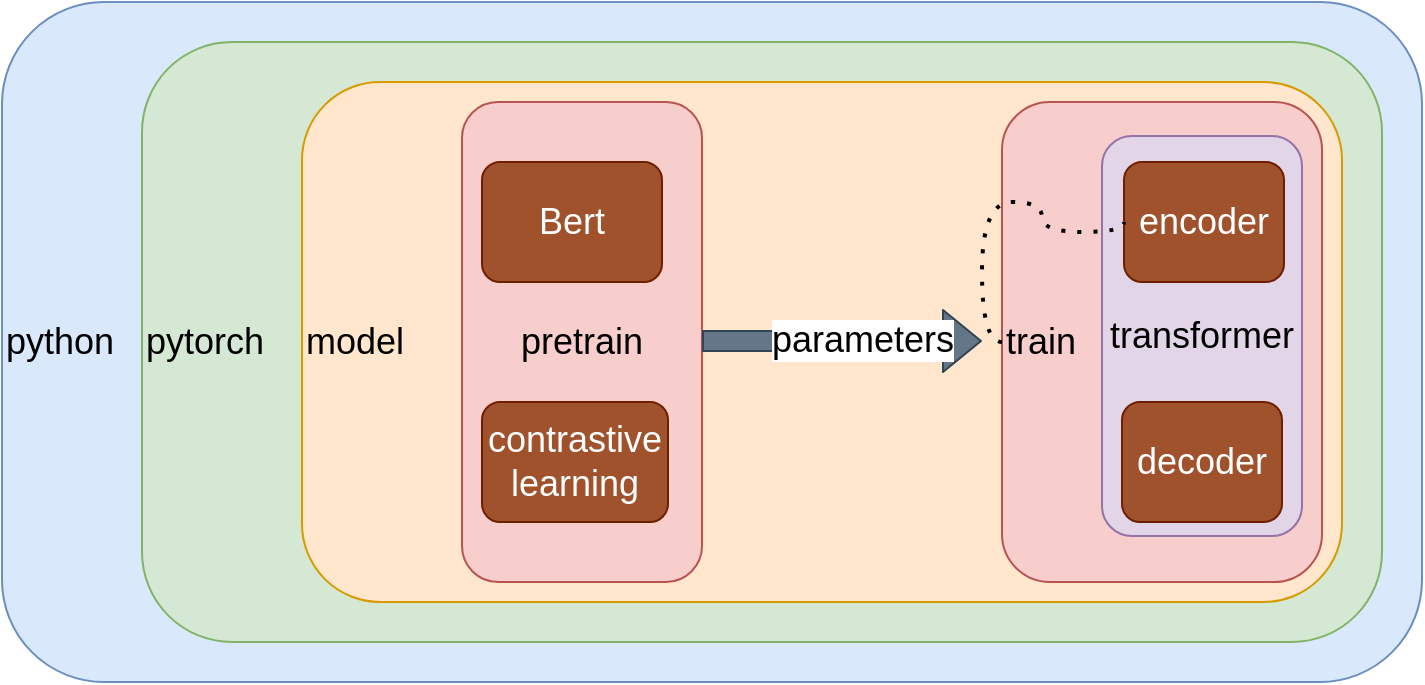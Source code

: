 <mxfile version="13.10.2" type="github">
  <diagram id="X80XuDM1KRZcs8Gzc-fh" name="Page-1">
    <mxGraphModel dx="1376" dy="778" grid="1" gridSize="10" guides="1" tooltips="1" connect="1" arrows="1" fold="1" page="1" pageScale="1" pageWidth="827" pageHeight="1169" math="0" shadow="0">
      <root>
        <mxCell id="0" />
        <mxCell id="1" parent="0" />
        <mxCell id="5vULzNjLKyb96BfEzUpu-2" value="&lt;font style=&quot;font-size: 18px&quot;&gt;python&lt;/font&gt;" style="rounded=1;whiteSpace=wrap;html=1;align=left;fillColor=#dae8fc;strokeColor=#6c8ebf;shadow=0;sketch=0;glass=0;" vertex="1" parent="1">
          <mxGeometry x="50" y="210" width="710" height="340" as="geometry" />
        </mxCell>
        <mxCell id="5vULzNjLKyb96BfEzUpu-3" value="&lt;font style=&quot;font-size: 18px&quot;&gt;pytorch&lt;/font&gt;" style="rounded=1;whiteSpace=wrap;html=1;align=left;fillColor=#d5e8d4;strokeColor=#82b366;" vertex="1" parent="1">
          <mxGeometry x="120" y="230" width="620" height="300" as="geometry" />
        </mxCell>
        <mxCell id="5vULzNjLKyb96BfEzUpu-4" value="&lt;font style=&quot;font-size: 18px&quot;&gt;model&lt;/font&gt;" style="rounded=1;whiteSpace=wrap;html=1;align=left;fillColor=#ffe6cc;strokeColor=#d79b00;" vertex="1" parent="1">
          <mxGeometry x="200" y="250" width="520" height="260" as="geometry" />
        </mxCell>
        <mxCell id="5vULzNjLKyb96BfEzUpu-6" value="&lt;font style=&quot;font-size: 18px&quot;&gt;pretrain&lt;/font&gt;" style="rounded=1;whiteSpace=wrap;html=1;fillColor=#f8cecc;strokeColor=#b85450;" vertex="1" parent="1">
          <mxGeometry x="280" y="260" width="120" height="240" as="geometry" />
        </mxCell>
        <mxCell id="5vULzNjLKyb96BfEzUpu-8" value="&lt;font style=&quot;font-size: 18px&quot;&gt;train&lt;/font&gt;" style="rounded=1;whiteSpace=wrap;html=1;align=left;fillColor=#f8cecc;strokeColor=#b85450;" vertex="1" parent="1">
          <mxGeometry x="550" y="260" width="160" height="240" as="geometry" />
        </mxCell>
        <mxCell id="5vULzNjLKyb96BfEzUpu-13" value="" style="shape=flexArrow;endArrow=classic;html=1;fillColor=#647687;strokeColor=#314354;" edge="1" parent="1">
          <mxGeometry width="50" height="50" relative="1" as="geometry">
            <mxPoint x="400" y="379.5" as="sourcePoint" />
            <mxPoint x="540" y="379.5" as="targetPoint" />
          </mxGeometry>
        </mxCell>
        <mxCell id="5vULzNjLKyb96BfEzUpu-14" value="&lt;font style=&quot;font-size: 18px&quot;&gt;parameters&lt;/font&gt;" style="edgeLabel;html=1;align=center;verticalAlign=middle;resizable=0;points=[];" vertex="1" connectable="0" parent="5vULzNjLKyb96BfEzUpu-13">
          <mxGeometry x="0.143" y="2" relative="1" as="geometry">
            <mxPoint y="1" as="offset" />
          </mxGeometry>
        </mxCell>
        <mxCell id="5vULzNjLKyb96BfEzUpu-15" value="&lt;font style=&quot;font-size: 18px&quot;&gt;Bert&lt;/font&gt;" style="rounded=1;whiteSpace=wrap;html=1;fillColor=#a0522d;strokeColor=#6D1F00;fontColor=#ffffff;" vertex="1" parent="1">
          <mxGeometry x="290" y="290" width="90" height="60" as="geometry" />
        </mxCell>
        <mxCell id="5vULzNjLKyb96BfEzUpu-16" value="&lt;font style=&quot;font-size: 18px&quot;&gt;contrastive learning&lt;/font&gt;" style="rounded=1;whiteSpace=wrap;html=1;fillColor=#a0522d;strokeColor=#6D1F00;fontColor=#ffffff;" vertex="1" parent="1">
          <mxGeometry x="290" y="410" width="93" height="60" as="geometry" />
        </mxCell>
        <mxCell id="5vULzNjLKyb96BfEzUpu-17" value="&lt;font style=&quot;font-size: 18px&quot;&gt;transformer&lt;/font&gt;" style="rounded=1;whiteSpace=wrap;html=1;fillColor=#e1d5e7;strokeColor=#9673a6;" vertex="1" parent="1">
          <mxGeometry x="600" y="277" width="100" height="200" as="geometry" />
        </mxCell>
        <mxCell id="5vULzNjLKyb96BfEzUpu-18" value="&lt;font style=&quot;font-size: 18px&quot;&gt;encoder&lt;/font&gt;" style="rounded=1;whiteSpace=wrap;html=1;fillColor=#a0522d;strokeColor=#6D1F00;fontColor=#ffffff;" vertex="1" parent="1">
          <mxGeometry x="611" y="290" width="80" height="60" as="geometry" />
        </mxCell>
        <mxCell id="5vULzNjLKyb96BfEzUpu-19" value="&lt;font style=&quot;font-size: 18px&quot;&gt;decoder&lt;/font&gt;" style="rounded=1;whiteSpace=wrap;html=1;fillColor=#a0522d;strokeColor=#6D1F00;fontColor=#ffffff;" vertex="1" parent="1">
          <mxGeometry x="610" y="410" width="80" height="60" as="geometry" />
        </mxCell>
        <mxCell id="5vULzNjLKyb96BfEzUpu-24" value="" style="endArrow=none;dashed=1;html=1;dashPattern=1 3;strokeWidth=2;exitX=0;exitY=0.5;exitDx=0;exitDy=0;entryX=0;entryY=0.5;entryDx=0;entryDy=0;edgeStyle=orthogonalEdgeStyle;curved=1;" edge="1" parent="1" source="5vULzNjLKyb96BfEzUpu-8" target="5vULzNjLKyb96BfEzUpu-18">
          <mxGeometry width="50" height="50" relative="1" as="geometry">
            <mxPoint x="220" y="140" as="sourcePoint" />
            <mxPoint x="370" y="100" as="targetPoint" />
            <Array as="points">
              <mxPoint x="540" y="380" />
              <mxPoint x="540" y="310" />
              <mxPoint x="570" y="310" />
              <mxPoint x="570" y="325" />
            </Array>
          </mxGeometry>
        </mxCell>
      </root>
    </mxGraphModel>
  </diagram>
</mxfile>
